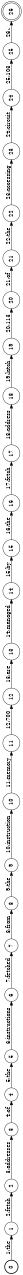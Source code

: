 digraph FST {
rankdir = LR;
size = "8.5,11";
label = "";
center = 1;
orientation = Landscape;
ranksep = "0.4";
nodesep = "0.25";
0 [label = "0", shape = circle, style = bold, fontsize = 14]
	0 -> 1 [label = "1:the", fontsize = 14];
1 [label = "1", shape = circle, style = solid, fontsize = 14]
	1 -> 2 [label = "2:fetch", fontsize = 14];
2 [label = "2", shape = circle, style = solid, fontsize = 14]
	2 -> 3 [label = "3:addresses", fontsize = 14];
3 [label = "3", shape = circle, style = solid, fontsize = 14]
	3 -> 4 [label = "4:of", fontsize = 14];
4 [label = "4", shape = circle, style = solid, fontsize = 14]
	4 -> 5 [label = "5:the", fontsize = 14];
5 [label = "5", shape = circle, style = solid, fontsize = 14]
	5 -> 6 [label = "6:instructions", fontsize = 14];
6 [label = "6", shape = circle, style = solid, fontsize = 14]
	6 -> 7 [label = "7:fetched", fontsize = 14];
7 [label = "7", shape = circle, style = solid, fontsize = 14]
	7 -> 8 [label = "8:from", fontsize = 14];
8 [label = "8", shape = circle, style = solid, fontsize = 14]
	8 -> 9 [label = "9:the", fontsize = 14];
9 [label = "9", shape = circle, style = solid, fontsize = 14]
	9 -> 10 [label = "10:instruction", fontsize = 14];
10 [label = "10", shape = circle, style = solid, fontsize = 14]
	10 -> 11 [label = "11:memory", fontsize = 14];
11 [label = "11", shape = circle, style = solid, fontsize = 14]
	11 -> 12 [label = "12:700", fontsize = 14];
12 [label = "12", shape = circle, style = solid, fontsize = 14]
	12 -> 13 [label = "13:are", fontsize = 14];
13 [label = "13", shape = circle, style = solid, fontsize = 14]
	13 -> 14 [label = "14:managed", fontsize = 14];
14 [label = "14", shape = circle, style = solid, fontsize = 14]
	14 -> 15 [label = "15:by", fontsize = 14];
15 [label = "15", shape = circle, style = solid, fontsize = 14]
	15 -> 16 [label = "16:the", fontsize = 14];
16 [label = "16", shape = circle, style = solid, fontsize = 14]
	16 -> 17 [label = "17:fetch", fontsize = 14];
17 [label = "17", shape = circle, style = solid, fontsize = 14]
	17 -> 18 [label = "18:address", fontsize = 14];
18 [label = "18", shape = circle, style = solid, fontsize = 14]
	18 -> 19 [label = "19:latch", fontsize = 14];
19 [label = "19", shape = circle, style = solid, fontsize = 14]
	19 -> 20 [label = "20:113", fontsize = 14];
20 [label = "20", shape = circle, style = solid, fontsize = 14]
	20 -> 21 [label = "21:of", fontsize = 14];
21 [label = "21", shape = circle, style = solid, fontsize = 14]
	21 -> 22 [label = "22:the", fontsize = 14];
22 [label = "22", shape = circle, style = solid, fontsize = 14]
	22 -> 23 [label = "23:accessing", fontsize = 14];
23 [label = "23", shape = circle, style = solid, fontsize = 14]
	23 -> 24 [label = "24:circuit", fontsize = 14];
24 [label = "24", shape = circle, style = solid, fontsize = 14]
	24 -> 25 [label = "25:103", fontsize = 14];
25 [label = "25", shape = circle, style = solid, fontsize = 14]
	25 -> 26 [label = "26:.", fontsize = 14];
26 [label = "26", shape = doublecircle, style = solid, fontsize = 14]
}
